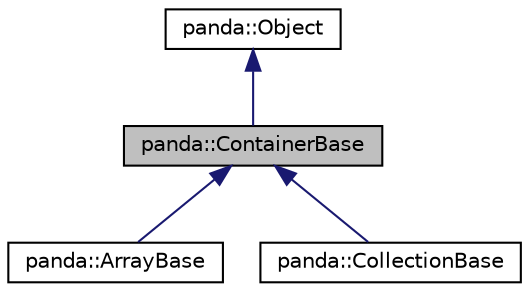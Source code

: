 digraph G
{
  edge [fontname="Helvetica",fontsize="10",labelfontname="Helvetica",labelfontsize="10"];
  node [fontname="Helvetica",fontsize="10",shape=record];
  Node1 [label="panda::ContainerBase",height=0.2,width=0.4,color="black", fillcolor="grey75", style="filled" fontcolor="black"];
  Node2 -> Node1 [dir=back,color="midnightblue",fontsize="10",style="solid"];
  Node2 [label="panda::Object",height=0.2,width=0.4,color="black", fillcolor="white", style="filled",URL="$classpanda_1_1Object.html",tooltip="Object base class."];
  Node1 -> Node3 [dir=back,color="midnightblue",fontsize="10",style="solid"];
  Node3 [label="panda::ArrayBase",height=0.2,width=0.4,color="black", fillcolor="white", style="filled",URL="$classpanda_1_1ArrayBase.html",tooltip="Base class for fixed-size containers."];
  Node1 -> Node4 [dir=back,color="midnightblue",fontsize="10",style="solid"];
  Node4 [label="panda::CollectionBase",height=0.2,width=0.4,color="black", fillcolor="white", style="filled",URL="$classpanda_1_1CollectionBase.html",tooltip="Base class for dynamic-size containers."];
}
